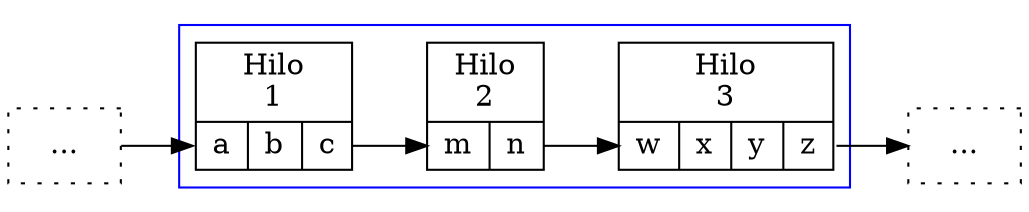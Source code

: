 #+begin_src dot :exports results :file ltxpng/linea_ensamblado.png
digraph G {
        layout = dot;
        rankdir=LR;
        inicio [shape=box,label="...",style=dotted];
        fin [shape=box,label="...",style=dotted];
        subgraph cluster_hilos {
                color=blue;
                nodesep=2;
                hilo1 [shape=record,label="Hilo\n1|{<a>a|<b>b|<c>c}"];
                hilo2 [shape=record,label="Hilo\n2|{<m>m|<n>n}"];
                hilo3 [shape=record,label="Hilo\n3|{<w>w|<x>x|<y>y|<z>z}"];
                hilo1:c -> hilo2:m;
                hilo2:n-> hilo3:w;
        }
        inicio -> hilo1:a;
        hilo3:z -> fin;
}
#+end_src

